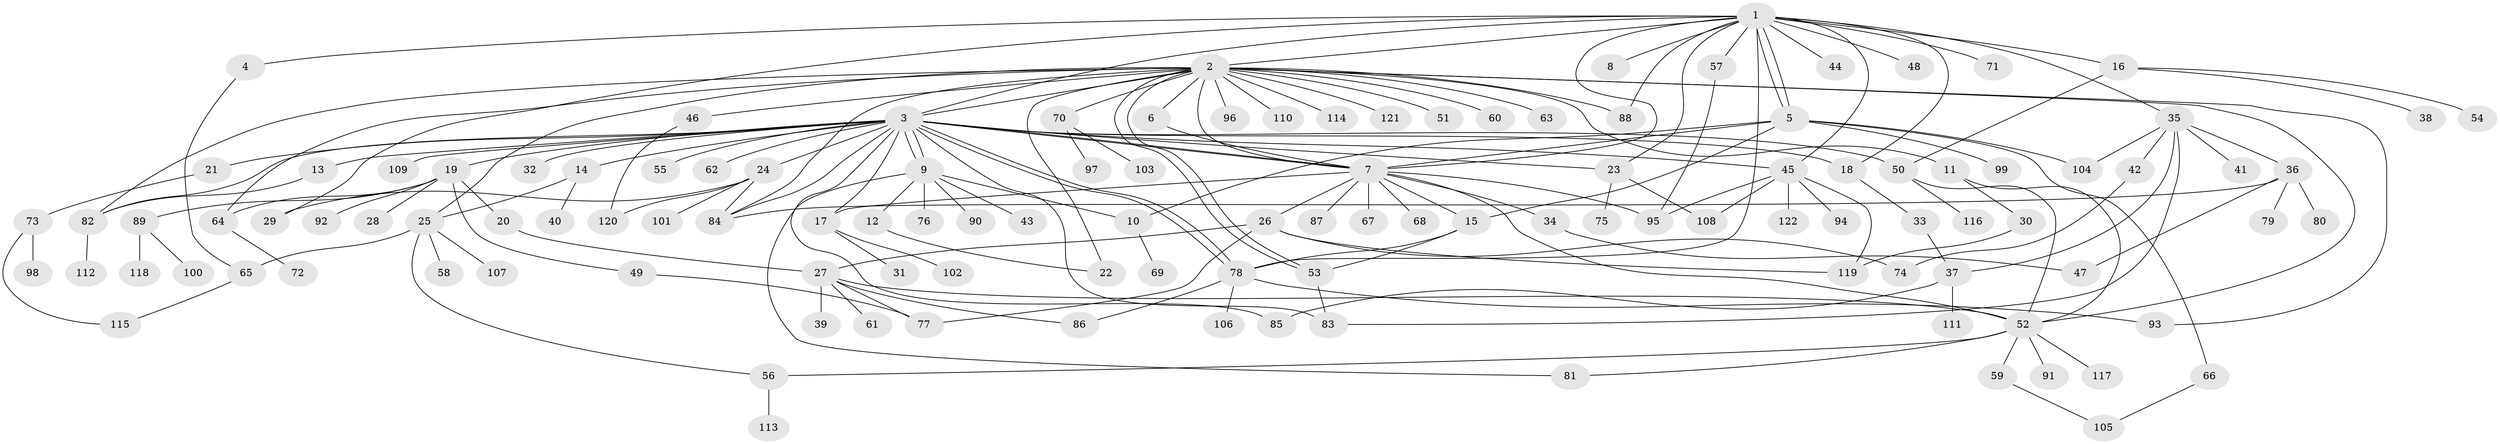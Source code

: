 // Generated by graph-tools (version 1.1) at 2025/14/03/09/25 04:14:36]
// undirected, 122 vertices, 178 edges
graph export_dot {
graph [start="1"]
  node [color=gray90,style=filled];
  1;
  2;
  3;
  4;
  5;
  6;
  7;
  8;
  9;
  10;
  11;
  12;
  13;
  14;
  15;
  16;
  17;
  18;
  19;
  20;
  21;
  22;
  23;
  24;
  25;
  26;
  27;
  28;
  29;
  30;
  31;
  32;
  33;
  34;
  35;
  36;
  37;
  38;
  39;
  40;
  41;
  42;
  43;
  44;
  45;
  46;
  47;
  48;
  49;
  50;
  51;
  52;
  53;
  54;
  55;
  56;
  57;
  58;
  59;
  60;
  61;
  62;
  63;
  64;
  65;
  66;
  67;
  68;
  69;
  70;
  71;
  72;
  73;
  74;
  75;
  76;
  77;
  78;
  79;
  80;
  81;
  82;
  83;
  84;
  85;
  86;
  87;
  88;
  89;
  90;
  91;
  92;
  93;
  94;
  95;
  96;
  97;
  98;
  99;
  100;
  101;
  102;
  103;
  104;
  105;
  106;
  107;
  108;
  109;
  110;
  111;
  112;
  113;
  114;
  115;
  116;
  117;
  118;
  119;
  120;
  121;
  122;
  1 -- 2;
  1 -- 3;
  1 -- 4;
  1 -- 5;
  1 -- 5;
  1 -- 7;
  1 -- 8;
  1 -- 16;
  1 -- 18;
  1 -- 23;
  1 -- 29;
  1 -- 35;
  1 -- 44;
  1 -- 45;
  1 -- 48;
  1 -- 57;
  1 -- 71;
  1 -- 78;
  1 -- 88;
  2 -- 3;
  2 -- 6;
  2 -- 7;
  2 -- 11;
  2 -- 22;
  2 -- 25;
  2 -- 46;
  2 -- 51;
  2 -- 52;
  2 -- 53;
  2 -- 53;
  2 -- 60;
  2 -- 63;
  2 -- 64;
  2 -- 70;
  2 -- 82;
  2 -- 84;
  2 -- 88;
  2 -- 93;
  2 -- 96;
  2 -- 110;
  2 -- 114;
  2 -- 121;
  3 -- 7;
  3 -- 7;
  3 -- 9;
  3 -- 9;
  3 -- 13;
  3 -- 14;
  3 -- 17;
  3 -- 18;
  3 -- 19;
  3 -- 21;
  3 -- 23;
  3 -- 24;
  3 -- 32;
  3 -- 45;
  3 -- 50;
  3 -- 55;
  3 -- 62;
  3 -- 78;
  3 -- 78;
  3 -- 82;
  3 -- 83;
  3 -- 84;
  3 -- 85;
  3 -- 109;
  4 -- 65;
  5 -- 7;
  5 -- 10;
  5 -- 15;
  5 -- 66;
  5 -- 99;
  5 -- 104;
  6 -- 7;
  7 -- 15;
  7 -- 17;
  7 -- 26;
  7 -- 34;
  7 -- 52;
  7 -- 67;
  7 -- 68;
  7 -- 87;
  7 -- 95;
  9 -- 10;
  9 -- 12;
  9 -- 43;
  9 -- 76;
  9 -- 81;
  9 -- 90;
  10 -- 69;
  11 -- 30;
  11 -- 52;
  12 -- 22;
  13 -- 82;
  14 -- 25;
  14 -- 40;
  15 -- 53;
  15 -- 78;
  16 -- 38;
  16 -- 50;
  16 -- 54;
  17 -- 31;
  17 -- 102;
  18 -- 33;
  19 -- 20;
  19 -- 28;
  19 -- 49;
  19 -- 64;
  19 -- 89;
  19 -- 92;
  20 -- 27;
  21 -- 73;
  23 -- 75;
  23 -- 108;
  24 -- 29;
  24 -- 84;
  24 -- 101;
  24 -- 120;
  25 -- 56;
  25 -- 58;
  25 -- 65;
  25 -- 107;
  26 -- 27;
  26 -- 74;
  26 -- 77;
  26 -- 119;
  27 -- 39;
  27 -- 52;
  27 -- 61;
  27 -- 77;
  27 -- 86;
  30 -- 119;
  33 -- 37;
  34 -- 47;
  35 -- 36;
  35 -- 37;
  35 -- 41;
  35 -- 42;
  35 -- 83;
  35 -- 104;
  36 -- 47;
  36 -- 79;
  36 -- 80;
  36 -- 84;
  37 -- 85;
  37 -- 111;
  42 -- 74;
  45 -- 94;
  45 -- 95;
  45 -- 108;
  45 -- 119;
  45 -- 122;
  46 -- 120;
  49 -- 77;
  50 -- 52;
  50 -- 116;
  52 -- 56;
  52 -- 59;
  52 -- 81;
  52 -- 91;
  52 -- 117;
  53 -- 83;
  56 -- 113;
  57 -- 95;
  59 -- 105;
  64 -- 72;
  65 -- 115;
  66 -- 105;
  70 -- 97;
  70 -- 103;
  73 -- 98;
  73 -- 115;
  78 -- 86;
  78 -- 93;
  78 -- 106;
  82 -- 112;
  89 -- 100;
  89 -- 118;
}
